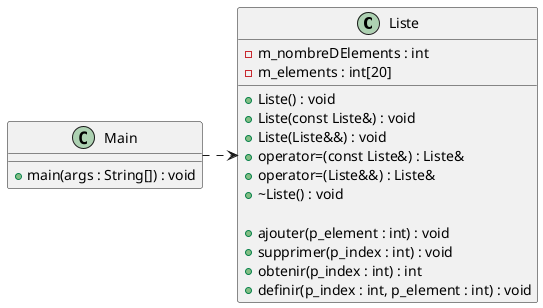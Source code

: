 @startuml
class Liste {
    - m_nombreDElements : int
    - m_elements : int[20]
    
    + Liste() : void
    + Liste(const Liste&) : void
    + Liste(Liste&&) : void
    + operator=(const Liste&) : Liste&
    + operator=(Liste&&) : Liste&
    + ~Liste() : void

    + ajouter(p_element : int) : void
    + supprimer(p_index : int) : void
    + obtenir(p_index : int) : int
    + definir(p_index : int, p_element : int) : void
}


class Main {
    + main(args : String[]) : void
}

Main .r.> Liste
@enduml
